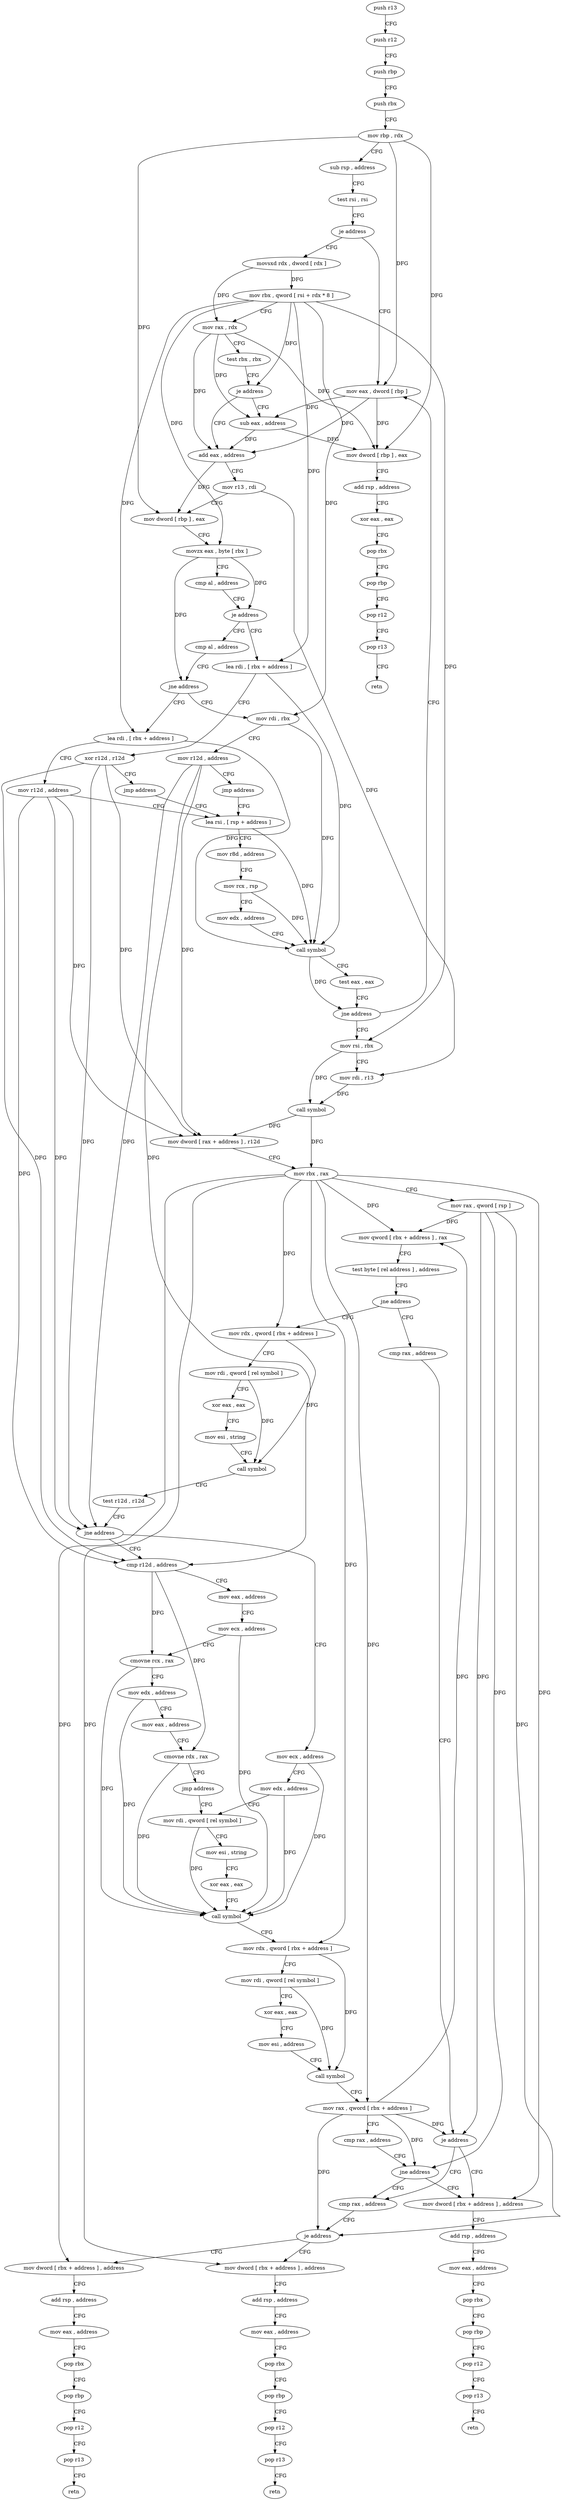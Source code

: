digraph "func" {
"4269360" [label = "push r13" ]
"4269362" [label = "push r12" ]
"4269364" [label = "push rbp" ]
"4269365" [label = "push rbx" ]
"4269366" [label = "mov rbp , rdx" ]
"4269369" [label = "sub rsp , address" ]
"4269373" [label = "test rsi , rsi" ]
"4269376" [label = "je address" ]
"4269560" [label = "mov eax , dword [ rbp ]" ]
"4269382" [label = "movsxd rdx , dword [ rdx ]" ]
"4269563" [label = "sub eax , address" ]
"4269385" [label = "mov rbx , qword [ rsi + rdx * 8 ]" ]
"4269389" [label = "mov rax , rdx" ]
"4269392" [label = "test rbx , rbx" ]
"4269395" [label = "je address" ]
"4269401" [label = "add eax , address" ]
"4269566" [label = "mov dword [ rbp ] , eax" ]
"4269569" [label = "add rsp , address" ]
"4269573" [label = "xor eax , eax" ]
"4269575" [label = "pop rbx" ]
"4269576" [label = "pop rbp" ]
"4269577" [label = "pop r12" ]
"4269579" [label = "pop r13" ]
"4269581" [label = "retn" ]
"4269404" [label = "mov r13 , rdi" ]
"4269407" [label = "mov dword [ rbp ] , eax" ]
"4269410" [label = "movzx eax , byte [ rbx ]" ]
"4269413" [label = "cmp al , address" ]
"4269415" [label = "je address" ]
"4269544" [label = "lea rdi , [ rbx + address ]" ]
"4269417" [label = "cmp al , address" ]
"4269548" [label = "xor r12d , r12d" ]
"4269551" [label = "jmp address" ]
"4269435" [label = "lea rsi , [ rsp + address ]" ]
"4269419" [label = "jne address" ]
"4269704" [label = "mov rdi , rbx" ]
"4269425" [label = "lea rdi , [ rbx + address ]" ]
"4269440" [label = "mov r8d , address" ]
"4269446" [label = "mov rcx , rsp" ]
"4269449" [label = "mov edx , address" ]
"4269454" [label = "call symbol" ]
"4269459" [label = "test eax , eax" ]
"4269461" [label = "jne address" ]
"4269463" [label = "mov rsi , rbx" ]
"4269707" [label = "mov r12d , address" ]
"4269713" [label = "jmp address" ]
"4269429" [label = "mov r12d , address" ]
"4269466" [label = "mov rdi , r13" ]
"4269469" [label = "call symbol" ]
"4269474" [label = "mov dword [ rax + address ] , r12d" ]
"4269478" [label = "mov rbx , rax" ]
"4269481" [label = "mov rax , qword [ rsp ]" ]
"4269485" [label = "mov qword [ rbx + address ] , rax" ]
"4269489" [label = "test byte [ rel address ] , address" ]
"4269496" [label = "jne address" ]
"4269584" [label = "mov rdx , qword [ rbx + address ]" ]
"4269498" [label = "cmp rax , address" ]
"4269588" [label = "mov rdi , qword [ rel symbol ]" ]
"4269595" [label = "xor eax , eax" ]
"4269597" [label = "mov esi , string" ]
"4269602" [label = "call symbol" ]
"4269607" [label = "test r12d , r12d" ]
"4269610" [label = "jne address" ]
"4269728" [label = "cmp r12d , address" ]
"4269612" [label = "mov ecx , address" ]
"4269502" [label = "je address" ]
"4269678" [label = "mov dword [ rbx + address ] , address" ]
"4269508" [label = "cmp rax , address" ]
"4269732" [label = "mov eax , address" ]
"4269737" [label = "mov ecx , address" ]
"4269742" [label = "cmovne rcx , rax" ]
"4269746" [label = "mov edx , address" ]
"4269751" [label = "mov eax , address" ]
"4269756" [label = "cmovne rdx , rax" ]
"4269760" [label = "jmp address" ]
"4269622" [label = "mov rdi , qword [ rel symbol ]" ]
"4269617" [label = "mov edx , address" ]
"4269685" [label = "add rsp , address" ]
"4269689" [label = "mov eax , address" ]
"4269694" [label = "pop rbx" ]
"4269695" [label = "pop rbp" ]
"4269696" [label = "pop r12" ]
"4269698" [label = "pop r13" ]
"4269700" [label = "retn" ]
"4269512" [label = "je address" ]
"4269768" [label = "mov dword [ rbx + address ] , address" ]
"4269518" [label = "mov dword [ rbx + address ] , address" ]
"4269629" [label = "mov esi , string" ]
"4269634" [label = "xor eax , eax" ]
"4269636" [label = "call symbol" ]
"4269641" [label = "mov rdx , qword [ rbx + address ]" ]
"4269645" [label = "mov rdi , qword [ rel symbol ]" ]
"4269652" [label = "xor eax , eax" ]
"4269654" [label = "mov esi , address" ]
"4269659" [label = "call symbol" ]
"4269664" [label = "mov rax , qword [ rbx + address ]" ]
"4269668" [label = "cmp rax , address" ]
"4269672" [label = "jne address" ]
"4269775" [label = "add rsp , address" ]
"4269779" [label = "mov eax , address" ]
"4269784" [label = "pop rbx" ]
"4269785" [label = "pop rbp" ]
"4269786" [label = "pop r12" ]
"4269788" [label = "pop r13" ]
"4269790" [label = "retn" ]
"4269525" [label = "add rsp , address" ]
"4269529" [label = "mov eax , address" ]
"4269534" [label = "pop rbx" ]
"4269535" [label = "pop rbp" ]
"4269536" [label = "pop r12" ]
"4269538" [label = "pop r13" ]
"4269540" [label = "retn" ]
"4269360" -> "4269362" [ label = "CFG" ]
"4269362" -> "4269364" [ label = "CFG" ]
"4269364" -> "4269365" [ label = "CFG" ]
"4269365" -> "4269366" [ label = "CFG" ]
"4269366" -> "4269369" [ label = "CFG" ]
"4269366" -> "4269560" [ label = "DFG" ]
"4269366" -> "4269566" [ label = "DFG" ]
"4269366" -> "4269407" [ label = "DFG" ]
"4269369" -> "4269373" [ label = "CFG" ]
"4269373" -> "4269376" [ label = "CFG" ]
"4269376" -> "4269560" [ label = "CFG" ]
"4269376" -> "4269382" [ label = "CFG" ]
"4269560" -> "4269563" [ label = "DFG" ]
"4269560" -> "4269566" [ label = "DFG" ]
"4269560" -> "4269401" [ label = "DFG" ]
"4269382" -> "4269385" [ label = "DFG" ]
"4269382" -> "4269389" [ label = "DFG" ]
"4269563" -> "4269566" [ label = "DFG" ]
"4269563" -> "4269401" [ label = "DFG" ]
"4269385" -> "4269389" [ label = "CFG" ]
"4269385" -> "4269395" [ label = "DFG" ]
"4269385" -> "4269410" [ label = "DFG" ]
"4269385" -> "4269544" [ label = "DFG" ]
"4269385" -> "4269704" [ label = "DFG" ]
"4269385" -> "4269425" [ label = "DFG" ]
"4269385" -> "4269463" [ label = "DFG" ]
"4269389" -> "4269392" [ label = "CFG" ]
"4269389" -> "4269563" [ label = "DFG" ]
"4269389" -> "4269566" [ label = "DFG" ]
"4269389" -> "4269401" [ label = "DFG" ]
"4269392" -> "4269395" [ label = "CFG" ]
"4269395" -> "4269563" [ label = "CFG" ]
"4269395" -> "4269401" [ label = "CFG" ]
"4269401" -> "4269404" [ label = "CFG" ]
"4269401" -> "4269407" [ label = "DFG" ]
"4269566" -> "4269569" [ label = "CFG" ]
"4269569" -> "4269573" [ label = "CFG" ]
"4269573" -> "4269575" [ label = "CFG" ]
"4269575" -> "4269576" [ label = "CFG" ]
"4269576" -> "4269577" [ label = "CFG" ]
"4269577" -> "4269579" [ label = "CFG" ]
"4269579" -> "4269581" [ label = "CFG" ]
"4269404" -> "4269407" [ label = "CFG" ]
"4269404" -> "4269466" [ label = "DFG" ]
"4269407" -> "4269410" [ label = "CFG" ]
"4269410" -> "4269413" [ label = "CFG" ]
"4269410" -> "4269415" [ label = "DFG" ]
"4269410" -> "4269419" [ label = "DFG" ]
"4269413" -> "4269415" [ label = "CFG" ]
"4269415" -> "4269544" [ label = "CFG" ]
"4269415" -> "4269417" [ label = "CFG" ]
"4269544" -> "4269548" [ label = "CFG" ]
"4269544" -> "4269454" [ label = "DFG" ]
"4269417" -> "4269419" [ label = "CFG" ]
"4269548" -> "4269551" [ label = "CFG" ]
"4269548" -> "4269474" [ label = "DFG" ]
"4269548" -> "4269610" [ label = "DFG" ]
"4269548" -> "4269728" [ label = "DFG" ]
"4269551" -> "4269435" [ label = "CFG" ]
"4269435" -> "4269440" [ label = "CFG" ]
"4269435" -> "4269454" [ label = "DFG" ]
"4269419" -> "4269704" [ label = "CFG" ]
"4269419" -> "4269425" [ label = "CFG" ]
"4269704" -> "4269707" [ label = "CFG" ]
"4269704" -> "4269454" [ label = "DFG" ]
"4269425" -> "4269429" [ label = "CFG" ]
"4269425" -> "4269454" [ label = "DFG" ]
"4269440" -> "4269446" [ label = "CFG" ]
"4269446" -> "4269449" [ label = "CFG" ]
"4269446" -> "4269454" [ label = "DFG" ]
"4269449" -> "4269454" [ label = "CFG" ]
"4269454" -> "4269459" [ label = "CFG" ]
"4269454" -> "4269461" [ label = "DFG" ]
"4269459" -> "4269461" [ label = "CFG" ]
"4269461" -> "4269560" [ label = "CFG" ]
"4269461" -> "4269463" [ label = "CFG" ]
"4269463" -> "4269466" [ label = "CFG" ]
"4269463" -> "4269469" [ label = "DFG" ]
"4269707" -> "4269713" [ label = "CFG" ]
"4269707" -> "4269474" [ label = "DFG" ]
"4269707" -> "4269610" [ label = "DFG" ]
"4269707" -> "4269728" [ label = "DFG" ]
"4269713" -> "4269435" [ label = "CFG" ]
"4269429" -> "4269435" [ label = "CFG" ]
"4269429" -> "4269474" [ label = "DFG" ]
"4269429" -> "4269610" [ label = "DFG" ]
"4269429" -> "4269728" [ label = "DFG" ]
"4269466" -> "4269469" [ label = "DFG" ]
"4269469" -> "4269474" [ label = "DFG" ]
"4269469" -> "4269478" [ label = "DFG" ]
"4269474" -> "4269478" [ label = "CFG" ]
"4269478" -> "4269481" [ label = "CFG" ]
"4269478" -> "4269485" [ label = "DFG" ]
"4269478" -> "4269584" [ label = "DFG" ]
"4269478" -> "4269678" [ label = "DFG" ]
"4269478" -> "4269641" [ label = "DFG" ]
"4269478" -> "4269664" [ label = "DFG" ]
"4269478" -> "4269768" [ label = "DFG" ]
"4269478" -> "4269518" [ label = "DFG" ]
"4269481" -> "4269485" [ label = "DFG" ]
"4269481" -> "4269502" [ label = "DFG" ]
"4269481" -> "4269512" [ label = "DFG" ]
"4269481" -> "4269672" [ label = "DFG" ]
"4269485" -> "4269489" [ label = "CFG" ]
"4269489" -> "4269496" [ label = "CFG" ]
"4269496" -> "4269584" [ label = "CFG" ]
"4269496" -> "4269498" [ label = "CFG" ]
"4269584" -> "4269588" [ label = "CFG" ]
"4269584" -> "4269602" [ label = "DFG" ]
"4269498" -> "4269502" [ label = "CFG" ]
"4269588" -> "4269595" [ label = "CFG" ]
"4269588" -> "4269602" [ label = "DFG" ]
"4269595" -> "4269597" [ label = "CFG" ]
"4269597" -> "4269602" [ label = "CFG" ]
"4269602" -> "4269607" [ label = "CFG" ]
"4269607" -> "4269610" [ label = "CFG" ]
"4269610" -> "4269728" [ label = "CFG" ]
"4269610" -> "4269612" [ label = "CFG" ]
"4269728" -> "4269732" [ label = "CFG" ]
"4269728" -> "4269742" [ label = "DFG" ]
"4269728" -> "4269756" [ label = "DFG" ]
"4269612" -> "4269617" [ label = "CFG" ]
"4269612" -> "4269636" [ label = "DFG" ]
"4269502" -> "4269678" [ label = "CFG" ]
"4269502" -> "4269508" [ label = "CFG" ]
"4269678" -> "4269685" [ label = "CFG" ]
"4269508" -> "4269512" [ label = "CFG" ]
"4269732" -> "4269737" [ label = "CFG" ]
"4269737" -> "4269742" [ label = "CFG" ]
"4269737" -> "4269636" [ label = "DFG" ]
"4269742" -> "4269746" [ label = "CFG" ]
"4269742" -> "4269636" [ label = "DFG" ]
"4269746" -> "4269751" [ label = "CFG" ]
"4269746" -> "4269636" [ label = "DFG" ]
"4269751" -> "4269756" [ label = "CFG" ]
"4269756" -> "4269760" [ label = "CFG" ]
"4269756" -> "4269636" [ label = "DFG" ]
"4269760" -> "4269622" [ label = "CFG" ]
"4269622" -> "4269629" [ label = "CFG" ]
"4269622" -> "4269636" [ label = "DFG" ]
"4269617" -> "4269622" [ label = "CFG" ]
"4269617" -> "4269636" [ label = "DFG" ]
"4269685" -> "4269689" [ label = "CFG" ]
"4269689" -> "4269694" [ label = "CFG" ]
"4269694" -> "4269695" [ label = "CFG" ]
"4269695" -> "4269696" [ label = "CFG" ]
"4269696" -> "4269698" [ label = "CFG" ]
"4269698" -> "4269700" [ label = "CFG" ]
"4269512" -> "4269768" [ label = "CFG" ]
"4269512" -> "4269518" [ label = "CFG" ]
"4269768" -> "4269775" [ label = "CFG" ]
"4269518" -> "4269525" [ label = "CFG" ]
"4269629" -> "4269634" [ label = "CFG" ]
"4269634" -> "4269636" [ label = "CFG" ]
"4269636" -> "4269641" [ label = "CFG" ]
"4269641" -> "4269645" [ label = "CFG" ]
"4269641" -> "4269659" [ label = "DFG" ]
"4269645" -> "4269652" [ label = "CFG" ]
"4269645" -> "4269659" [ label = "DFG" ]
"4269652" -> "4269654" [ label = "CFG" ]
"4269654" -> "4269659" [ label = "CFG" ]
"4269659" -> "4269664" [ label = "CFG" ]
"4269664" -> "4269668" [ label = "CFG" ]
"4269664" -> "4269485" [ label = "DFG" ]
"4269664" -> "4269502" [ label = "DFG" ]
"4269664" -> "4269512" [ label = "DFG" ]
"4269664" -> "4269672" [ label = "DFG" ]
"4269668" -> "4269672" [ label = "CFG" ]
"4269672" -> "4269508" [ label = "CFG" ]
"4269672" -> "4269678" [ label = "CFG" ]
"4269775" -> "4269779" [ label = "CFG" ]
"4269779" -> "4269784" [ label = "CFG" ]
"4269784" -> "4269785" [ label = "CFG" ]
"4269785" -> "4269786" [ label = "CFG" ]
"4269786" -> "4269788" [ label = "CFG" ]
"4269788" -> "4269790" [ label = "CFG" ]
"4269525" -> "4269529" [ label = "CFG" ]
"4269529" -> "4269534" [ label = "CFG" ]
"4269534" -> "4269535" [ label = "CFG" ]
"4269535" -> "4269536" [ label = "CFG" ]
"4269536" -> "4269538" [ label = "CFG" ]
"4269538" -> "4269540" [ label = "CFG" ]
}
